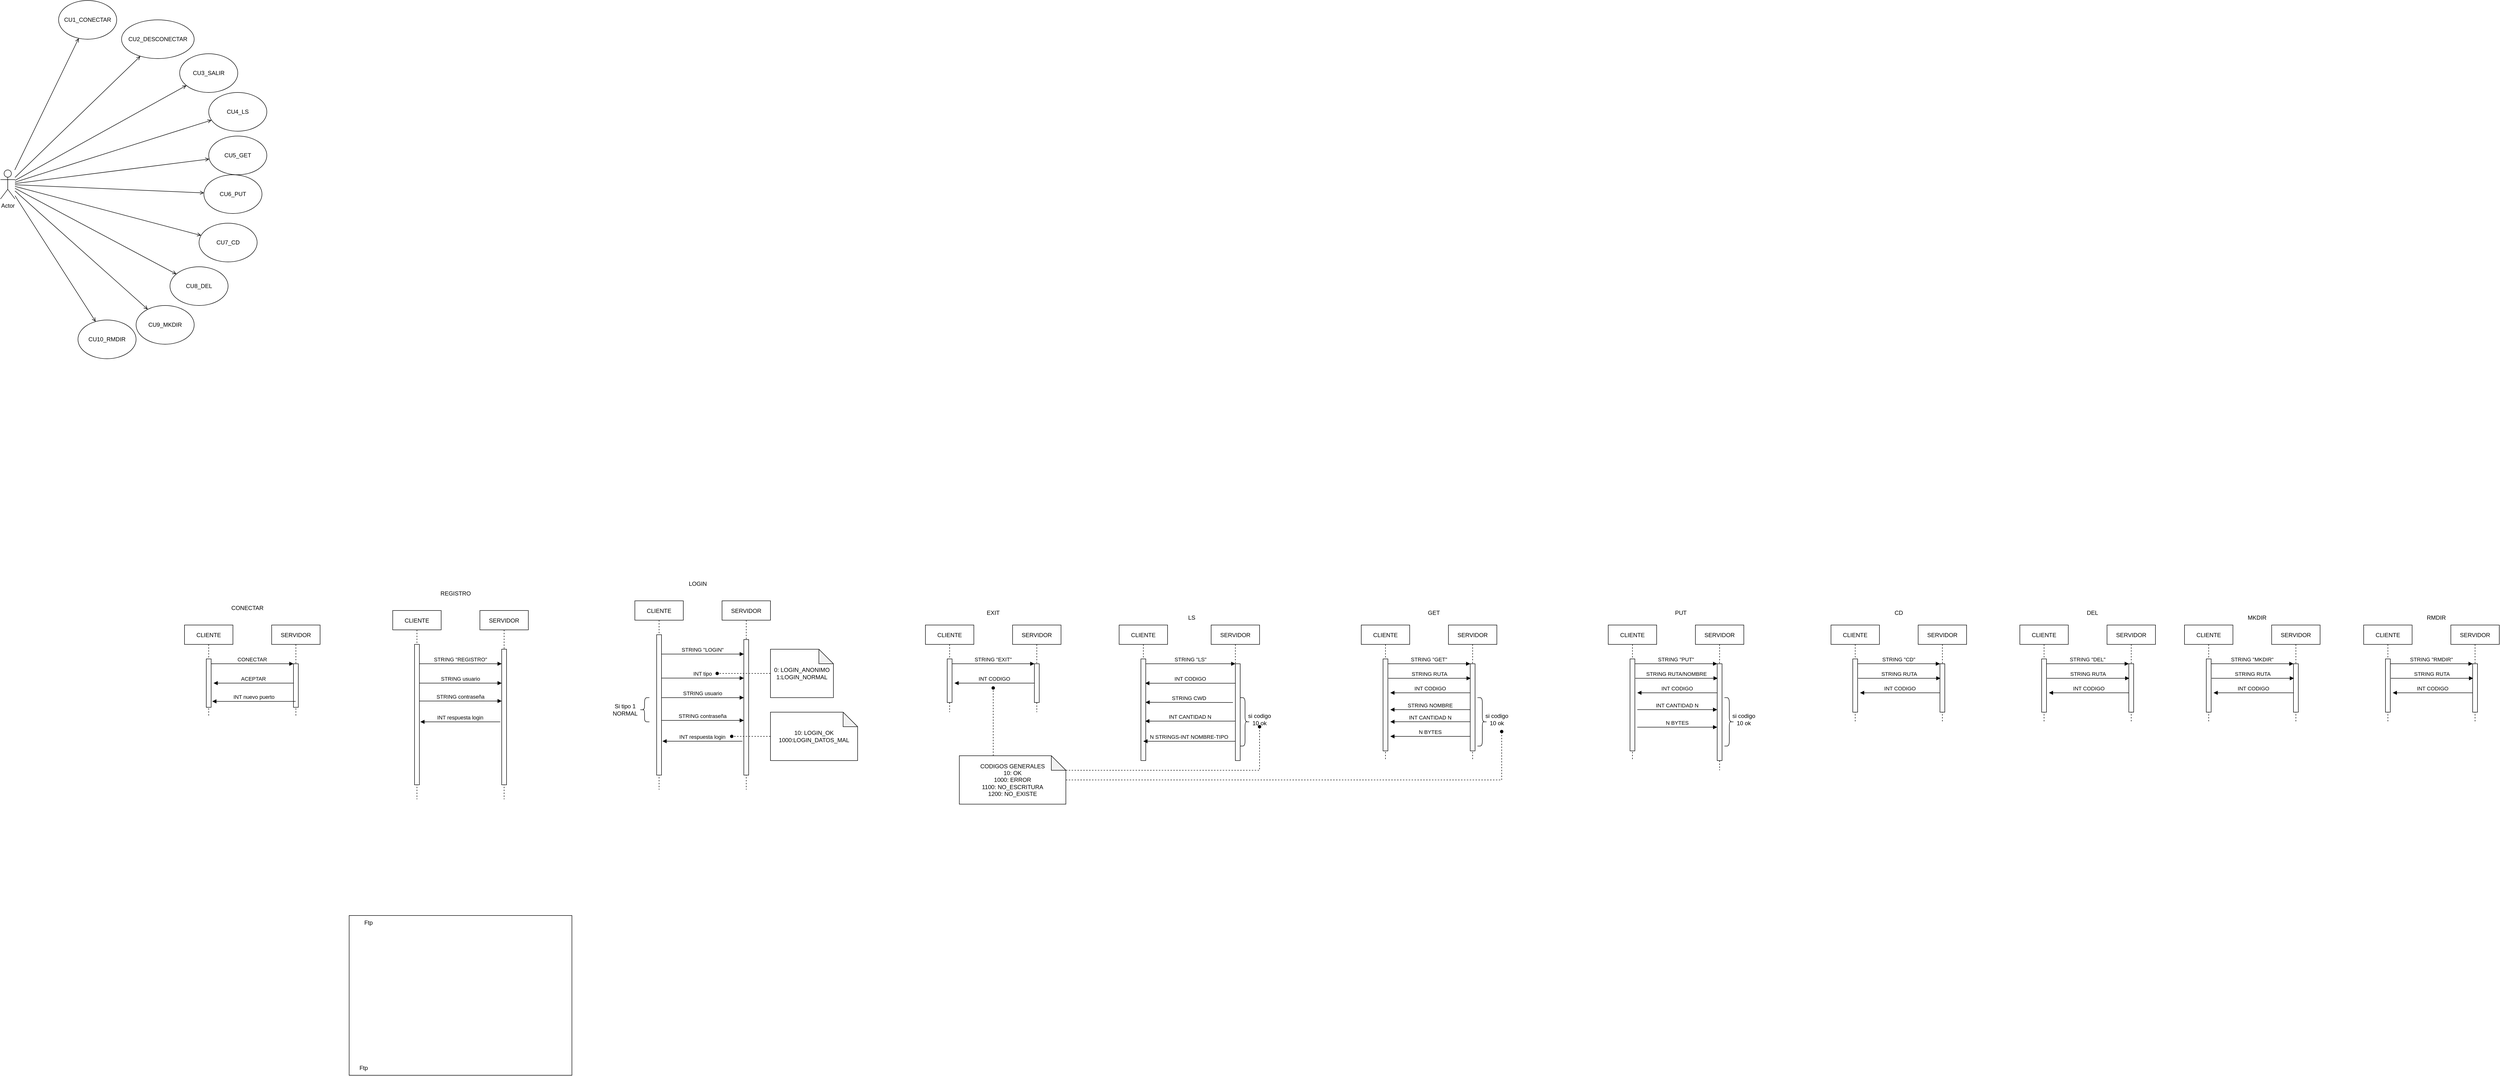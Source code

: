 <mxfile version="20.6.2" type="device"><diagram id="siGR09fUICwrw4aRAdyt" name="Página-1"><mxGraphModel dx="1141" dy="677" grid="1" gridSize="10" guides="1" tooltips="1" connect="1" arrows="1" fold="1" page="1" pageScale="1" pageWidth="10000" pageHeight="10000" math="0" shadow="0"><root><mxCell id="0"/><mxCell id="1" parent="0"/><mxCell id="G65K9xq3bO0bzET8S1sZ-1" value="LS" style="text;html=1;strokeColor=none;fillColor=none;align=center;verticalAlign=middle;whiteSpace=wrap;rounded=0;" parent="1" vertex="1"><mxGeometry x="2720" y="1930" width="60" height="30" as="geometry"/></mxCell><mxCell id="G65K9xq3bO0bzET8S1sZ-2" value="GET" style="text;html=1;strokeColor=none;fillColor=none;align=center;verticalAlign=middle;whiteSpace=wrap;rounded=0;" parent="1" vertex="1"><mxGeometry x="3220" y="1920" width="60" height="30" as="geometry"/></mxCell><mxCell id="G65K9xq3bO0bzET8S1sZ-3" value="PUT" style="text;html=1;strokeColor=none;fillColor=none;align=center;verticalAlign=middle;whiteSpace=wrap;rounded=0;" parent="1" vertex="1"><mxGeometry x="3730" y="1920" width="60" height="30" as="geometry"/></mxCell><mxCell id="G65K9xq3bO0bzET8S1sZ-4" value="CD" style="text;html=1;strokeColor=none;fillColor=none;align=center;verticalAlign=middle;whiteSpace=wrap;rounded=0;" parent="1" vertex="1"><mxGeometry x="4180" y="1920" width="60" height="30" as="geometry"/></mxCell><mxCell id="G65K9xq3bO0bzET8S1sZ-5" value="DEL" style="text;html=1;strokeColor=none;fillColor=none;align=center;verticalAlign=middle;whiteSpace=wrap;rounded=0;" parent="1" vertex="1"><mxGeometry x="4580" y="1920" width="60" height="30" as="geometry"/></mxCell><mxCell id="G65K9xq3bO0bzET8S1sZ-6" value="RMDIR" style="text;html=1;strokeColor=none;fillColor=none;align=center;verticalAlign=middle;whiteSpace=wrap;rounded=0;" parent="1" vertex="1"><mxGeometry x="5290" y="1930" width="60" height="30" as="geometry"/></mxCell><mxCell id="G65K9xq3bO0bzET8S1sZ-8" value="LOGIN" style="text;html=1;strokeColor=none;fillColor=none;align=center;verticalAlign=middle;whiteSpace=wrap;rounded=0;" parent="1" vertex="1"><mxGeometry x="1700" y="1860" width="60" height="30" as="geometry"/></mxCell><mxCell id="G65K9xq3bO0bzET8S1sZ-9" value="CLIENTE" style="shape=umlLifeline;perimeter=lifelinePerimeter;container=1;collapsible=0;recursiveResize=0;rounded=0;shadow=0;strokeWidth=1;" parent="1" vertex="1"><mxGeometry x="1600" y="1910" width="100" height="390" as="geometry"/></mxCell><mxCell id="G65K9xq3bO0bzET8S1sZ-10" value="" style="points=[];perimeter=orthogonalPerimeter;rounded=0;shadow=0;strokeWidth=1;" parent="G65K9xq3bO0bzET8S1sZ-9" vertex="1"><mxGeometry x="45" y="70" width="10" height="290" as="geometry"/></mxCell><mxCell id="G65K9xq3bO0bzET8S1sZ-22" value="" style="shape=curlyBracket;whiteSpace=wrap;html=1;rounded=1;labelPosition=left;verticalLabelPosition=middle;align=right;verticalAlign=middle;size=0.5;" parent="G65K9xq3bO0bzET8S1sZ-9" vertex="1"><mxGeometry x="10" y="200" width="20" height="50" as="geometry"/></mxCell><mxCell id="G65K9xq3bO0bzET8S1sZ-13" value="SERVIDOR" style="shape=umlLifeline;perimeter=lifelinePerimeter;container=1;collapsible=0;recursiveResize=0;rounded=0;shadow=0;strokeWidth=1;" parent="1" vertex="1"><mxGeometry x="1780" y="1910" width="100" height="390" as="geometry"/></mxCell><mxCell id="G65K9xq3bO0bzET8S1sZ-14" value="" style="points=[];perimeter=orthogonalPerimeter;rounded=0;shadow=0;strokeWidth=1;" parent="G65K9xq3bO0bzET8S1sZ-13" vertex="1"><mxGeometry x="45" y="80" width="10" height="280" as="geometry"/></mxCell><mxCell id="G65K9xq3bO0bzET8S1sZ-19" value="INT tipo" style="verticalAlign=bottom;endArrow=block;entryX=0;entryY=0;shadow=0;strokeWidth=1;" parent="G65K9xq3bO0bzET8S1sZ-13" edge="1"><mxGeometry relative="1" as="geometry"><mxPoint x="-125" y="159.68" as="sourcePoint"/><mxPoint x="45" y="159.68" as="targetPoint"/></mxGeometry></mxCell><mxCell id="G65K9xq3bO0bzET8S1sZ-20" value="STRING usuario" style="verticalAlign=bottom;endArrow=block;entryX=0;entryY=0;shadow=0;strokeWidth=1;" parent="1" edge="1"><mxGeometry relative="1" as="geometry"><mxPoint x="1655" y="2110" as="sourcePoint"/><mxPoint x="1825" y="2110" as="targetPoint"/></mxGeometry></mxCell><mxCell id="G65K9xq3bO0bzET8S1sZ-21" value="STRING contraseña" style="verticalAlign=bottom;endArrow=block;entryX=0;entryY=0;shadow=0;strokeWidth=1;" parent="1" edge="1"><mxGeometry relative="1" as="geometry"><mxPoint x="1655" y="2157" as="sourcePoint"/><mxPoint x="1825" y="2157" as="targetPoint"/></mxGeometry></mxCell><mxCell id="G65K9xq3bO0bzET8S1sZ-23" value="Si tipo 1 NORMAL" style="text;html=1;strokeColor=none;fillColor=none;align=center;verticalAlign=middle;whiteSpace=wrap;rounded=0;" parent="1" vertex="1"><mxGeometry x="1550" y="2120" width="60" height="30" as="geometry"/></mxCell><mxCell id="G65K9xq3bO0bzET8S1sZ-25" style="edgeStyle=orthogonalEdgeStyle;rounded=0;orthogonalLoop=1;jettySize=auto;html=1;dashed=1;endArrow=oval;endFill=1;" parent="1" source="G65K9xq3bO0bzET8S1sZ-24" edge="1"><mxGeometry relative="1" as="geometry"><mxPoint x="1770" y="2060" as="targetPoint"/></mxGeometry></mxCell><mxCell id="G65K9xq3bO0bzET8S1sZ-24" value="0: LOGIN_ANONIMO&lt;br&gt;1:LOGIN_NORMAL" style="shape=note;whiteSpace=wrap;html=1;backgroundOutline=1;darkOpacity=0.05;" parent="1" vertex="1"><mxGeometry x="1880" y="2010" width="130" height="100" as="geometry"/></mxCell><mxCell id="G65K9xq3bO0bzET8S1sZ-26" value="INT respuesta login" style="verticalAlign=bottom;endArrow=block;entryX=1;entryY=0;shadow=0;strokeWidth=1;" parent="1" edge="1"><mxGeometry relative="1" as="geometry"><mxPoint x="1822" y="2200" as="sourcePoint"/><mxPoint x="1657" y="2200" as="targetPoint"/></mxGeometry></mxCell><mxCell id="G65K9xq3bO0bzET8S1sZ-27" style="edgeStyle=orthogonalEdgeStyle;rounded=0;orthogonalLoop=1;jettySize=auto;html=1;dashed=1;endArrow=oval;endFill=1;" parent="1" source="G65K9xq3bO0bzET8S1sZ-28" edge="1"><mxGeometry relative="1" as="geometry"><mxPoint x="1800" y="2190" as="targetPoint"/><Array as="points"><mxPoint x="1800" y="2190"/><mxPoint x="1800" y="2190"/></Array></mxGeometry></mxCell><mxCell id="G65K9xq3bO0bzET8S1sZ-28" value="10: LOGIN_OK&lt;br&gt;1000:LOGIN_DATOS_MAL&lt;br&gt;" style="shape=note;whiteSpace=wrap;html=1;backgroundOutline=1;darkOpacity=0.05;" parent="1" vertex="1"><mxGeometry x="1880" y="2140" width="180" height="100" as="geometry"/></mxCell><mxCell id="G65K9xq3bO0bzET8S1sZ-29" value="EXIT" style="text;html=1;strokeColor=none;fillColor=none;align=center;verticalAlign=middle;whiteSpace=wrap;rounded=0;" parent="1" vertex="1"><mxGeometry x="2310" y="1920" width="60" height="30" as="geometry"/></mxCell><mxCell id="G65K9xq3bO0bzET8S1sZ-30" value="CLIENTE" style="shape=umlLifeline;perimeter=lifelinePerimeter;container=1;collapsible=0;recursiveResize=0;rounded=0;shadow=0;strokeWidth=1;" parent="1" vertex="1"><mxGeometry x="2200" y="1960" width="100" height="180" as="geometry"/></mxCell><mxCell id="G65K9xq3bO0bzET8S1sZ-31" value="" style="points=[];perimeter=orthogonalPerimeter;rounded=0;shadow=0;strokeWidth=1;" parent="G65K9xq3bO0bzET8S1sZ-30" vertex="1"><mxGeometry x="45" y="70" width="10" height="90" as="geometry"/></mxCell><mxCell id="G65K9xq3bO0bzET8S1sZ-33" value="SERVIDOR" style="shape=umlLifeline;perimeter=lifelinePerimeter;container=1;collapsible=0;recursiveResize=0;rounded=0;shadow=0;strokeWidth=1;" parent="1" vertex="1"><mxGeometry x="2380" y="1960" width="100" height="180" as="geometry"/></mxCell><mxCell id="G65K9xq3bO0bzET8S1sZ-34" value="" style="points=[];perimeter=orthogonalPerimeter;rounded=0;shadow=0;strokeWidth=1;" parent="G65K9xq3bO0bzET8S1sZ-33" vertex="1"><mxGeometry x="45" y="80" width="10" height="80" as="geometry"/></mxCell><mxCell id="G65K9xq3bO0bzET8S1sZ-36" value="STRING &quot;EXIT&quot;" style="verticalAlign=bottom;endArrow=block;entryX=0;entryY=0;shadow=0;strokeWidth=1;" parent="1" source="G65K9xq3bO0bzET8S1sZ-31" target="G65K9xq3bO0bzET8S1sZ-34" edge="1"><mxGeometry relative="1" as="geometry"><mxPoint x="2355" y="2040" as="sourcePoint"/></mxGeometry></mxCell><mxCell id="G65K9xq3bO0bzET8S1sZ-37" value="INT CODIGO" style="verticalAlign=bottom;endArrow=block;entryX=1;entryY=0;shadow=0;strokeWidth=1;" parent="1" source="G65K9xq3bO0bzET8S1sZ-34" edge="1"><mxGeometry relative="1" as="geometry"><mxPoint x="2320" y="2080" as="sourcePoint"/><mxPoint x="2260" y="2080" as="targetPoint"/></mxGeometry></mxCell><mxCell id="G65K9xq3bO0bzET8S1sZ-46" value="CLIENTE" style="shape=umlLifeline;perimeter=lifelinePerimeter;container=1;collapsible=0;recursiveResize=0;rounded=0;shadow=0;strokeWidth=1;" parent="1" vertex="1"><mxGeometry x="2600" y="1960" width="100" height="280" as="geometry"/></mxCell><mxCell id="G65K9xq3bO0bzET8S1sZ-47" value="" style="points=[];perimeter=orthogonalPerimeter;rounded=0;shadow=0;strokeWidth=1;" parent="G65K9xq3bO0bzET8S1sZ-46" vertex="1"><mxGeometry x="45" y="70" width="10" height="210" as="geometry"/></mxCell><mxCell id="G65K9xq3bO0bzET8S1sZ-48" value="SERVIDOR" style="shape=umlLifeline;perimeter=lifelinePerimeter;container=1;collapsible=0;recursiveResize=0;rounded=0;shadow=0;strokeWidth=1;" parent="1" vertex="1"><mxGeometry x="2790" y="1960" width="100" height="280" as="geometry"/></mxCell><mxCell id="G65K9xq3bO0bzET8S1sZ-49" value="" style="points=[];perimeter=orthogonalPerimeter;rounded=0;shadow=0;strokeWidth=1;" parent="G65K9xq3bO0bzET8S1sZ-48" vertex="1"><mxGeometry x="50" y="80" width="10" height="200" as="geometry"/></mxCell><mxCell id="G65K9xq3bO0bzET8S1sZ-57" value="" style="shape=curlyBracket;whiteSpace=wrap;html=1;rounded=1;flipH=1;labelPosition=right;verticalLabelPosition=middle;align=left;verticalAlign=middle;" parent="G65K9xq3bO0bzET8S1sZ-48" vertex="1"><mxGeometry x="60" y="150" width="20" height="100" as="geometry"/></mxCell><mxCell id="G65K9xq3bO0bzET8S1sZ-59" value="STRING CWD" style="verticalAlign=bottom;endArrow=block;entryX=0.943;entryY=0.427;shadow=0;strokeWidth=1;entryDx=0;entryDy=0;entryPerimeter=0;" parent="G65K9xq3bO0bzET8S1sZ-48" target="G65K9xq3bO0bzET8S1sZ-47" edge="1"><mxGeometry relative="1" as="geometry"><mxPoint x="45" y="160" as="sourcePoint"/><mxPoint x="-120" y="160" as="targetPoint"/></mxGeometry></mxCell><mxCell id="G65K9xq3bO0bzET8S1sZ-50" value="STRING &quot;LS&quot;" style="verticalAlign=bottom;endArrow=block;entryX=0;entryY=0;shadow=0;strokeWidth=1;" parent="1" source="G65K9xq3bO0bzET8S1sZ-47" target="G65K9xq3bO0bzET8S1sZ-49" edge="1"><mxGeometry relative="1" as="geometry"><mxPoint x="2755" y="2040" as="sourcePoint"/></mxGeometry></mxCell><mxCell id="G65K9xq3bO0bzET8S1sZ-51" value="INT CODIGO" style="verticalAlign=bottom;endArrow=block;entryX=0.886;entryY=0.239;shadow=0;strokeWidth=1;entryDx=0;entryDy=0;entryPerimeter=0;" parent="1" source="G65K9xq3bO0bzET8S1sZ-49" target="G65K9xq3bO0bzET8S1sZ-47" edge="1"><mxGeometry relative="1" as="geometry"><mxPoint x="2720" y="2080" as="sourcePoint"/><mxPoint x="2660" y="2080" as="targetPoint"/></mxGeometry></mxCell><mxCell id="G65K9xq3bO0bzET8S1sZ-53" value="CODIGOS GENERALES&lt;br&gt;10: OK&lt;br&gt;1000: ERROR&lt;br&gt;1100: NO_ESCRITURA&lt;br&gt;1200: NO_EXISTE" style="shape=note;whiteSpace=wrap;html=1;backgroundOutline=1;darkOpacity=0.05;" parent="1" vertex="1"><mxGeometry x="2270" y="2230" width="220" height="100" as="geometry"/></mxCell><mxCell id="G65K9xq3bO0bzET8S1sZ-54" style="edgeStyle=orthogonalEdgeStyle;rounded=0;orthogonalLoop=1;jettySize=auto;html=1;dashed=1;endArrow=oval;endFill=1;" parent="1" source="G65K9xq3bO0bzET8S1sZ-53" edge="1"><mxGeometry relative="1" as="geometry"><mxPoint x="2340" y="2090" as="targetPoint"/><mxPoint x="1930.0" y="2250.043" as="sourcePoint"/><Array as="points"><mxPoint x="2340" y="2210"/><mxPoint x="2340" y="2210"/></Array></mxGeometry></mxCell><mxCell id="G65K9xq3bO0bzET8S1sZ-55" value="INT CANTIDAD N" style="verticalAlign=bottom;endArrow=block;entryX=0.886;entryY=0.612;shadow=0;strokeWidth=1;entryDx=0;entryDy=0;entryPerimeter=0;" parent="1" source="G65K9xq3bO0bzET8S1sZ-48" target="G65K9xq3bO0bzET8S1sZ-47" edge="1"><mxGeometry relative="1" as="geometry"><mxPoint x="2825" y="2160" as="sourcePoint"/><mxPoint x="2660" y="2160" as="targetPoint"/></mxGeometry></mxCell><mxCell id="G65K9xq3bO0bzET8S1sZ-58" value="si codigo 10 ok" style="text;html=1;strokeColor=none;fillColor=none;align=center;verticalAlign=middle;whiteSpace=wrap;rounded=0;" parent="1" vertex="1"><mxGeometry x="2860" y="2140" width="60" height="30" as="geometry"/></mxCell><mxCell id="G65K9xq3bO0bzET8S1sZ-56" value="N STRINGS-INT NOMBRE-TIPO" style="verticalAlign=bottom;endArrow=block;entryX=0.5;entryY=0.81;shadow=0;strokeWidth=1;entryDx=0;entryDy=0;entryPerimeter=0;" parent="1" source="G65K9xq3bO0bzET8S1sZ-48" target="G65K9xq3bO0bzET8S1sZ-47" edge="1"><mxGeometry relative="1" as="geometry"><mxPoint x="2825" y="2200" as="sourcePoint"/><mxPoint x="2660" y="2200" as="targetPoint"/></mxGeometry></mxCell><mxCell id="G65K9xq3bO0bzET8S1sZ-61" value="CLIENTE" style="shape=umlLifeline;perimeter=lifelinePerimeter;container=1;collapsible=0;recursiveResize=0;rounded=0;shadow=0;strokeWidth=1;" parent="1" vertex="1"><mxGeometry x="3100" y="1960" width="100" height="280" as="geometry"/></mxCell><mxCell id="G65K9xq3bO0bzET8S1sZ-62" value="" style="points=[];perimeter=orthogonalPerimeter;rounded=0;shadow=0;strokeWidth=1;" parent="G65K9xq3bO0bzET8S1sZ-61" vertex="1"><mxGeometry x="45" y="70" width="10" height="190" as="geometry"/></mxCell><mxCell id="G65K9xq3bO0bzET8S1sZ-63" value="SERVIDOR" style="shape=umlLifeline;perimeter=lifelinePerimeter;container=1;collapsible=0;recursiveResize=0;rounded=0;shadow=0;strokeWidth=1;" parent="1" vertex="1"><mxGeometry x="3280" y="1960" width="100" height="280" as="geometry"/></mxCell><mxCell id="G65K9xq3bO0bzET8S1sZ-64" value="" style="points=[];perimeter=orthogonalPerimeter;rounded=0;shadow=0;strokeWidth=1;" parent="G65K9xq3bO0bzET8S1sZ-63" vertex="1"><mxGeometry x="45" y="80" width="10" height="180" as="geometry"/></mxCell><mxCell id="G65K9xq3bO0bzET8S1sZ-65" value="" style="shape=curlyBracket;whiteSpace=wrap;html=1;rounded=1;flipH=1;labelPosition=right;verticalLabelPosition=middle;align=left;verticalAlign=middle;" parent="G65K9xq3bO0bzET8S1sZ-63" vertex="1"><mxGeometry x="60" y="150" width="20" height="100" as="geometry"/></mxCell><mxCell id="G65K9xq3bO0bzET8S1sZ-68" value="INT CODIGO" style="verticalAlign=bottom;endArrow=block;entryX=1;entryY=0;shadow=0;strokeWidth=1;" parent="G65K9xq3bO0bzET8S1sZ-63" edge="1"><mxGeometry relative="1" as="geometry"><mxPoint x="45" y="140" as="sourcePoint"/><mxPoint x="-120" y="140" as="targetPoint"/></mxGeometry></mxCell><mxCell id="G65K9xq3bO0bzET8S1sZ-67" value="STRING &quot;GET&quot;" style="verticalAlign=bottom;endArrow=block;entryX=0;entryY=0;shadow=0;strokeWidth=1;" parent="1" source="G65K9xq3bO0bzET8S1sZ-62" target="G65K9xq3bO0bzET8S1sZ-64" edge="1"><mxGeometry relative="1" as="geometry"><mxPoint x="3255" y="2040" as="sourcePoint"/></mxGeometry></mxCell><mxCell id="G65K9xq3bO0bzET8S1sZ-70" value="N BYTES" style="verticalAlign=bottom;endArrow=block;entryX=1;entryY=0;shadow=0;strokeWidth=1;" parent="1" edge="1"><mxGeometry relative="1" as="geometry"><mxPoint x="3325" y="2190" as="sourcePoint"/><mxPoint x="3160" y="2190" as="targetPoint"/></mxGeometry></mxCell><mxCell id="G65K9xq3bO0bzET8S1sZ-71" value="STRING RUTA" style="verticalAlign=bottom;endArrow=block;entryX=0;entryY=0;shadow=0;strokeWidth=1;" parent="1" edge="1"><mxGeometry relative="1" as="geometry"><mxPoint x="3156" y="2070" as="sourcePoint"/><mxPoint x="3326" y="2070" as="targetPoint"/></mxGeometry></mxCell><mxCell id="G65K9xq3bO0bzET8S1sZ-69" value="INT CANTIDAD N" style="verticalAlign=bottom;endArrow=block;entryX=1;entryY=0;shadow=0;strokeWidth=1;" parent="1" edge="1"><mxGeometry relative="1" as="geometry"><mxPoint x="3325" y="2159.76" as="sourcePoint"/><mxPoint x="3160" y="2159.76" as="targetPoint"/></mxGeometry></mxCell><mxCell id="G65K9xq3bO0bzET8S1sZ-72" value="STRING NOMBRE" style="verticalAlign=bottom;endArrow=block;entryX=1;entryY=0;shadow=0;strokeWidth=1;" parent="1" edge="1"><mxGeometry relative="1" as="geometry"><mxPoint x="3325" y="2134.76" as="sourcePoint"/><mxPoint x="3160" y="2134.76" as="targetPoint"/></mxGeometry></mxCell><mxCell id="G65K9xq3bO0bzET8S1sZ-73" value="si codigo 10 ok" style="text;html=1;strokeColor=none;fillColor=none;align=center;verticalAlign=middle;whiteSpace=wrap;rounded=0;" parent="1" vertex="1"><mxGeometry x="3350" y="2140" width="60" height="30" as="geometry"/></mxCell><mxCell id="G65K9xq3bO0bzET8S1sZ-74" value="CLIENTE" style="shape=umlLifeline;perimeter=lifelinePerimeter;container=1;collapsible=0;recursiveResize=0;rounded=0;shadow=0;strokeWidth=1;" parent="1" vertex="1"><mxGeometry x="3610" y="1960" width="100" height="280" as="geometry"/></mxCell><mxCell id="G65K9xq3bO0bzET8S1sZ-75" value="" style="points=[];perimeter=orthogonalPerimeter;rounded=0;shadow=0;strokeWidth=1;" parent="G65K9xq3bO0bzET8S1sZ-74" vertex="1"><mxGeometry x="45" y="70" width="10" height="190" as="geometry"/></mxCell><mxCell id="G65K9xq3bO0bzET8S1sZ-76" value="SERVIDOR" style="shape=umlLifeline;perimeter=lifelinePerimeter;container=1;collapsible=0;recursiveResize=0;rounded=0;shadow=0;strokeWidth=1;" parent="1" vertex="1"><mxGeometry x="3790" y="1960" width="100" height="300" as="geometry"/></mxCell><mxCell id="G65K9xq3bO0bzET8S1sZ-77" value="" style="points=[];perimeter=orthogonalPerimeter;rounded=0;shadow=0;strokeWidth=1;" parent="G65K9xq3bO0bzET8S1sZ-76" vertex="1"><mxGeometry x="45" y="80" width="10" height="200" as="geometry"/></mxCell><mxCell id="G65K9xq3bO0bzET8S1sZ-78" value="" style="shape=curlyBracket;whiteSpace=wrap;html=1;rounded=1;flipH=1;labelPosition=right;verticalLabelPosition=middle;align=left;verticalAlign=middle;" parent="G65K9xq3bO0bzET8S1sZ-76" vertex="1"><mxGeometry x="60" y="150" width="20" height="100" as="geometry"/></mxCell><mxCell id="G65K9xq3bO0bzET8S1sZ-79" value="INT CODIGO" style="verticalAlign=bottom;endArrow=block;entryX=1;entryY=0;shadow=0;strokeWidth=1;" parent="G65K9xq3bO0bzET8S1sZ-76" edge="1"><mxGeometry relative="1" as="geometry"><mxPoint x="45" y="140" as="sourcePoint"/><mxPoint x="-120" y="140" as="targetPoint"/></mxGeometry></mxCell><mxCell id="G65K9xq3bO0bzET8S1sZ-80" value="STRING &quot;PUT&quot;" style="verticalAlign=bottom;endArrow=block;entryX=0;entryY=0;shadow=0;strokeWidth=1;" parent="1" source="G65K9xq3bO0bzET8S1sZ-75" target="G65K9xq3bO0bzET8S1sZ-77" edge="1"><mxGeometry relative="1" as="geometry"><mxPoint x="3765" y="2040" as="sourcePoint"/></mxGeometry></mxCell><mxCell id="G65K9xq3bO0bzET8S1sZ-81" value="N BYTES" style="verticalAlign=bottom;endArrow=none;entryX=1;entryY=0;shadow=0;strokeWidth=1;endFill=0;startArrow=block;startFill=1;" parent="1" edge="1"><mxGeometry relative="1" as="geometry"><mxPoint x="3835" y="2171" as="sourcePoint"/><mxPoint x="3670" y="2171" as="targetPoint"/></mxGeometry></mxCell><mxCell id="G65K9xq3bO0bzET8S1sZ-82" value="STRING RUTA/NOMBRE" style="verticalAlign=bottom;endArrow=block;entryX=0;entryY=0;shadow=0;strokeWidth=1;" parent="1" edge="1"><mxGeometry relative="1" as="geometry"><mxPoint x="3666" y="2070" as="sourcePoint"/><mxPoint x="3836" y="2070" as="targetPoint"/></mxGeometry></mxCell><mxCell id="G65K9xq3bO0bzET8S1sZ-83" value="INT CANTIDAD N" style="verticalAlign=bottom;endArrow=none;entryX=1;entryY=0;shadow=0;strokeWidth=1;startArrow=block;startFill=1;endFill=0;" parent="1" edge="1"><mxGeometry relative="1" as="geometry"><mxPoint x="3835" y="2134.76" as="sourcePoint"/><mxPoint x="3670" y="2134.76" as="targetPoint"/></mxGeometry></mxCell><mxCell id="G65K9xq3bO0bzET8S1sZ-85" value="si codigo 10 ok" style="text;html=1;strokeColor=none;fillColor=none;align=center;verticalAlign=middle;whiteSpace=wrap;rounded=0;" parent="1" vertex="1"><mxGeometry x="3860" y="2140" width="60" height="30" as="geometry"/></mxCell><mxCell id="G65K9xq3bO0bzET8S1sZ-86" value="CLIENTE" style="shape=umlLifeline;perimeter=lifelinePerimeter;container=1;collapsible=0;recursiveResize=0;rounded=0;shadow=0;strokeWidth=1;" parent="1" vertex="1"><mxGeometry x="4070" y="1960" width="100" height="200" as="geometry"/></mxCell><mxCell id="G65K9xq3bO0bzET8S1sZ-87" value="" style="points=[];perimeter=orthogonalPerimeter;rounded=0;shadow=0;strokeWidth=1;" parent="G65K9xq3bO0bzET8S1sZ-86" vertex="1"><mxGeometry x="45" y="70" width="10" height="110" as="geometry"/></mxCell><mxCell id="G65K9xq3bO0bzET8S1sZ-88" value="SERVIDOR" style="shape=umlLifeline;perimeter=lifelinePerimeter;container=1;collapsible=0;recursiveResize=0;rounded=0;shadow=0;strokeWidth=1;" parent="1" vertex="1"><mxGeometry x="4250" y="1960" width="100" height="200" as="geometry"/></mxCell><mxCell id="G65K9xq3bO0bzET8S1sZ-89" value="" style="points=[];perimeter=orthogonalPerimeter;rounded=0;shadow=0;strokeWidth=1;" parent="G65K9xq3bO0bzET8S1sZ-88" vertex="1"><mxGeometry x="45" y="80" width="10" height="100" as="geometry"/></mxCell><mxCell id="G65K9xq3bO0bzET8S1sZ-91" value="INT CODIGO" style="verticalAlign=bottom;endArrow=block;entryX=1;entryY=0;shadow=0;strokeWidth=1;" parent="G65K9xq3bO0bzET8S1sZ-88" edge="1"><mxGeometry relative="1" as="geometry"><mxPoint x="45" y="140" as="sourcePoint"/><mxPoint x="-120" y="140" as="targetPoint"/></mxGeometry></mxCell><mxCell id="G65K9xq3bO0bzET8S1sZ-92" value="STRING &quot;CD&quot;" style="verticalAlign=bottom;endArrow=block;entryX=0;entryY=0;shadow=0;strokeWidth=1;" parent="1" source="G65K9xq3bO0bzET8S1sZ-87" target="G65K9xq3bO0bzET8S1sZ-89" edge="1"><mxGeometry relative="1" as="geometry"><mxPoint x="4225" y="2040" as="sourcePoint"/></mxGeometry></mxCell><mxCell id="G65K9xq3bO0bzET8S1sZ-94" value="STRING RUTA" style="verticalAlign=bottom;endArrow=block;entryX=0;entryY=0;shadow=0;strokeWidth=1;" parent="1" edge="1"><mxGeometry relative="1" as="geometry"><mxPoint x="4126" y="2070" as="sourcePoint"/><mxPoint x="4296" y="2070" as="targetPoint"/></mxGeometry></mxCell><mxCell id="G65K9xq3bO0bzET8S1sZ-96" value="CLIENTE" style="shape=umlLifeline;perimeter=lifelinePerimeter;container=1;collapsible=0;recursiveResize=0;rounded=0;shadow=0;strokeWidth=1;" parent="1" vertex="1"><mxGeometry x="4460" y="1960" width="100" height="200" as="geometry"/></mxCell><mxCell id="G65K9xq3bO0bzET8S1sZ-97" value="" style="points=[];perimeter=orthogonalPerimeter;rounded=0;shadow=0;strokeWidth=1;" parent="G65K9xq3bO0bzET8S1sZ-96" vertex="1"><mxGeometry x="45" y="70" width="10" height="110" as="geometry"/></mxCell><mxCell id="G65K9xq3bO0bzET8S1sZ-98" value="SERVIDOR" style="shape=umlLifeline;perimeter=lifelinePerimeter;container=1;collapsible=0;recursiveResize=0;rounded=0;shadow=0;strokeWidth=1;" parent="1" vertex="1"><mxGeometry x="4640" y="1960" width="100" height="200" as="geometry"/></mxCell><mxCell id="G65K9xq3bO0bzET8S1sZ-99" value="" style="points=[];perimeter=orthogonalPerimeter;rounded=0;shadow=0;strokeWidth=1;" parent="G65K9xq3bO0bzET8S1sZ-98" vertex="1"><mxGeometry x="45" y="80" width="10" height="100" as="geometry"/></mxCell><mxCell id="G65K9xq3bO0bzET8S1sZ-100" value="INT CODIGO" style="verticalAlign=bottom;endArrow=block;entryX=1;entryY=0;shadow=0;strokeWidth=1;" parent="G65K9xq3bO0bzET8S1sZ-98" edge="1"><mxGeometry relative="1" as="geometry"><mxPoint x="45" y="140" as="sourcePoint"/><mxPoint x="-120" y="140" as="targetPoint"/></mxGeometry></mxCell><mxCell id="G65K9xq3bO0bzET8S1sZ-101" value="STRING &quot;DEL&quot;" style="verticalAlign=bottom;endArrow=block;entryX=0;entryY=0;shadow=0;strokeWidth=1;" parent="1" source="G65K9xq3bO0bzET8S1sZ-97" target="G65K9xq3bO0bzET8S1sZ-99" edge="1"><mxGeometry relative="1" as="geometry"><mxPoint x="4615" y="2040" as="sourcePoint"/></mxGeometry></mxCell><mxCell id="G65K9xq3bO0bzET8S1sZ-102" value="STRING RUTA" style="verticalAlign=bottom;endArrow=block;entryX=0;entryY=0;shadow=0;strokeWidth=1;" parent="1" edge="1"><mxGeometry relative="1" as="geometry"><mxPoint x="4516" y="2070" as="sourcePoint"/><mxPoint x="4686" y="2070" as="targetPoint"/></mxGeometry></mxCell><mxCell id="G65K9xq3bO0bzET8S1sZ-103" value="CLIENTE" style="shape=umlLifeline;perimeter=lifelinePerimeter;container=1;collapsible=0;recursiveResize=0;rounded=0;shadow=0;strokeWidth=1;" parent="1" vertex="1"><mxGeometry x="5170" y="1960" width="100" height="200" as="geometry"/></mxCell><mxCell id="G65K9xq3bO0bzET8S1sZ-104" value="" style="points=[];perimeter=orthogonalPerimeter;rounded=0;shadow=0;strokeWidth=1;" parent="G65K9xq3bO0bzET8S1sZ-103" vertex="1"><mxGeometry x="45" y="70" width="10" height="110" as="geometry"/></mxCell><mxCell id="G65K9xq3bO0bzET8S1sZ-105" value="SERVIDOR" style="shape=umlLifeline;perimeter=lifelinePerimeter;container=1;collapsible=0;recursiveResize=0;rounded=0;shadow=0;strokeWidth=1;" parent="1" vertex="1"><mxGeometry x="5350" y="1960" width="100" height="200" as="geometry"/></mxCell><mxCell id="G65K9xq3bO0bzET8S1sZ-106" value="" style="points=[];perimeter=orthogonalPerimeter;rounded=0;shadow=0;strokeWidth=1;" parent="G65K9xq3bO0bzET8S1sZ-105" vertex="1"><mxGeometry x="45" y="80" width="10" height="100" as="geometry"/></mxCell><mxCell id="G65K9xq3bO0bzET8S1sZ-107" value="INT CODIGO" style="verticalAlign=bottom;endArrow=block;entryX=1;entryY=0;shadow=0;strokeWidth=1;" parent="G65K9xq3bO0bzET8S1sZ-105" edge="1"><mxGeometry relative="1" as="geometry"><mxPoint x="45" y="140" as="sourcePoint"/><mxPoint x="-120" y="140" as="targetPoint"/></mxGeometry></mxCell><mxCell id="G65K9xq3bO0bzET8S1sZ-108" value="STRING &quot;RMDIR&quot;" style="verticalAlign=bottom;endArrow=block;entryX=0;entryY=0;shadow=0;strokeWidth=1;" parent="1" source="G65K9xq3bO0bzET8S1sZ-104" target="G65K9xq3bO0bzET8S1sZ-106" edge="1"><mxGeometry relative="1" as="geometry"><mxPoint x="5325" y="2040" as="sourcePoint"/></mxGeometry></mxCell><mxCell id="G65K9xq3bO0bzET8S1sZ-109" value="STRING RUTA" style="verticalAlign=bottom;endArrow=block;entryX=0;entryY=0;shadow=0;strokeWidth=1;" parent="1" edge="1"><mxGeometry relative="1" as="geometry"><mxPoint x="5226" y="2070" as="sourcePoint"/><mxPoint x="5396" y="2070" as="targetPoint"/></mxGeometry></mxCell><mxCell id="G65K9xq3bO0bzET8S1sZ-110" value="MKDIR" style="text;html=1;strokeColor=none;fillColor=none;align=center;verticalAlign=middle;whiteSpace=wrap;rounded=0;" parent="1" vertex="1"><mxGeometry x="4920" y="1930" width="60" height="30" as="geometry"/></mxCell><mxCell id="G65K9xq3bO0bzET8S1sZ-111" value="CLIENTE" style="shape=umlLifeline;perimeter=lifelinePerimeter;container=1;collapsible=0;recursiveResize=0;rounded=0;shadow=0;strokeWidth=1;" parent="1" vertex="1"><mxGeometry x="4800" y="1960" width="100" height="200" as="geometry"/></mxCell><mxCell id="G65K9xq3bO0bzET8S1sZ-112" value="" style="points=[];perimeter=orthogonalPerimeter;rounded=0;shadow=0;strokeWidth=1;" parent="G65K9xq3bO0bzET8S1sZ-111" vertex="1"><mxGeometry x="45" y="70" width="10" height="110" as="geometry"/></mxCell><mxCell id="G65K9xq3bO0bzET8S1sZ-113" value="SERVIDOR" style="shape=umlLifeline;perimeter=lifelinePerimeter;container=1;collapsible=0;recursiveResize=0;rounded=0;shadow=0;strokeWidth=1;" parent="1" vertex="1"><mxGeometry x="4980" y="1960" width="100" height="200" as="geometry"/></mxCell><mxCell id="G65K9xq3bO0bzET8S1sZ-114" value="" style="points=[];perimeter=orthogonalPerimeter;rounded=0;shadow=0;strokeWidth=1;" parent="G65K9xq3bO0bzET8S1sZ-113" vertex="1"><mxGeometry x="45" y="80" width="10" height="100" as="geometry"/></mxCell><mxCell id="G65K9xq3bO0bzET8S1sZ-115" value="INT CODIGO" style="verticalAlign=bottom;endArrow=block;entryX=1;entryY=0;shadow=0;strokeWidth=1;" parent="G65K9xq3bO0bzET8S1sZ-113" edge="1"><mxGeometry relative="1" as="geometry"><mxPoint x="45" y="140" as="sourcePoint"/><mxPoint x="-120" y="140" as="targetPoint"/></mxGeometry></mxCell><mxCell id="G65K9xq3bO0bzET8S1sZ-116" value="STRING &quot;MKDIR&quot;" style="verticalAlign=bottom;endArrow=block;entryX=0;entryY=0;shadow=0;strokeWidth=1;" parent="1" source="G65K9xq3bO0bzET8S1sZ-112" target="G65K9xq3bO0bzET8S1sZ-114" edge="1"><mxGeometry relative="1" as="geometry"><mxPoint x="4955" y="2040" as="sourcePoint"/></mxGeometry></mxCell><mxCell id="G65K9xq3bO0bzET8S1sZ-117" value="STRING RUTA" style="verticalAlign=bottom;endArrow=block;entryX=0;entryY=0;shadow=0;strokeWidth=1;" parent="1" edge="1"><mxGeometry relative="1" as="geometry"><mxPoint x="4856" y="2070" as="sourcePoint"/><mxPoint x="5026" y="2070" as="targetPoint"/></mxGeometry></mxCell><mxCell id="G65K9xq3bO0bzET8S1sZ-118" style="edgeStyle=orthogonalEdgeStyle;rounded=0;orthogonalLoop=1;jettySize=auto;html=1;dashed=1;endArrow=oval;endFill=1;" parent="1" source="G65K9xq3bO0bzET8S1sZ-53" edge="1"><mxGeometry relative="1" as="geometry"><mxPoint x="3390" y="2180" as="targetPoint"/><mxPoint x="2350.0" y="2240" as="sourcePoint"/><Array as="points"><mxPoint x="3390" y="2280"/></Array></mxGeometry></mxCell><mxCell id="G65K9xq3bO0bzET8S1sZ-119" style="edgeStyle=orthogonalEdgeStyle;rounded=0;orthogonalLoop=1;jettySize=auto;html=1;dashed=1;endArrow=oval;endFill=1;entryX=0.5;entryY=1;entryDx=0;entryDy=0;" parent="1" source="G65K9xq3bO0bzET8S1sZ-53" target="G65K9xq3bO0bzET8S1sZ-58" edge="1"><mxGeometry relative="1" as="geometry"><mxPoint x="3400" y="2190" as="targetPoint"/><mxPoint x="2500" y="2290" as="sourcePoint"/><Array as="points"><mxPoint x="2890" y="2260"/></Array></mxGeometry></mxCell><mxCell id="G65K9xq3bO0bzET8S1sZ-123" style="edgeStyle=none;rounded=0;orthogonalLoop=1;jettySize=auto;html=1;startArrow=none;startFill=0;endArrow=open;endFill=0;" parent="1" source="G65K9xq3bO0bzET8S1sZ-121" target="G65K9xq3bO0bzET8S1sZ-124" edge="1"><mxGeometry relative="1" as="geometry"><mxPoint x="720" y="860" as="targetPoint"/></mxGeometry></mxCell><mxCell id="G65K9xq3bO0bzET8S1sZ-125" style="edgeStyle=none;rounded=0;orthogonalLoop=1;jettySize=auto;html=1;startArrow=none;startFill=0;endArrow=open;endFill=0;" parent="1" source="G65K9xq3bO0bzET8S1sZ-121" target="G65K9xq3bO0bzET8S1sZ-126" edge="1"><mxGeometry relative="1" as="geometry"><mxPoint x="690" y="870" as="targetPoint"/></mxGeometry></mxCell><mxCell id="G65K9xq3bO0bzET8S1sZ-127" style="edgeStyle=none;rounded=0;orthogonalLoop=1;jettySize=auto;html=1;startArrow=none;startFill=0;endArrow=open;endFill=0;" parent="1" source="G65K9xq3bO0bzET8S1sZ-121" target="G65K9xq3bO0bzET8S1sZ-128" edge="1"><mxGeometry relative="1" as="geometry"><mxPoint x="690" y="870" as="targetPoint"/></mxGeometry></mxCell><mxCell id="G65K9xq3bO0bzET8S1sZ-129" style="edgeStyle=none;rounded=0;orthogonalLoop=1;jettySize=auto;html=1;startArrow=none;startFill=0;endArrow=open;endFill=0;" parent="1" source="G65K9xq3bO0bzET8S1sZ-121" target="G65K9xq3bO0bzET8S1sZ-130" edge="1"><mxGeometry relative="1" as="geometry"><mxPoint x="690" y="960" as="targetPoint"/></mxGeometry></mxCell><mxCell id="G65K9xq3bO0bzET8S1sZ-131" style="edgeStyle=none;rounded=0;orthogonalLoop=1;jettySize=auto;html=1;startArrow=none;startFill=0;endArrow=open;endFill=0;" parent="1" source="G65K9xq3bO0bzET8S1sZ-121" target="G65K9xq3bO0bzET8S1sZ-132" edge="1"><mxGeometry relative="1" as="geometry"><mxPoint x="760" y="1010" as="targetPoint"/></mxGeometry></mxCell><mxCell id="G65K9xq3bO0bzET8S1sZ-133" style="edgeStyle=none;rounded=0;orthogonalLoop=1;jettySize=auto;html=1;startArrow=none;startFill=0;endArrow=open;endFill=0;" parent="1" source="G65K9xq3bO0bzET8S1sZ-121" target="G65K9xq3bO0bzET8S1sZ-134" edge="1"><mxGeometry relative="1" as="geometry"><mxPoint x="750" y="1080" as="targetPoint"/></mxGeometry></mxCell><mxCell id="G65K9xq3bO0bzET8S1sZ-135" style="edgeStyle=none;rounded=0;orthogonalLoop=1;jettySize=auto;html=1;startArrow=none;startFill=0;endArrow=open;endFill=0;" parent="1" source="G65K9xq3bO0bzET8S1sZ-121" target="G65K9xq3bO0bzET8S1sZ-136" edge="1"><mxGeometry relative="1" as="geometry"><mxPoint x="710" y="1180" as="targetPoint"/></mxGeometry></mxCell><mxCell id="G65K9xq3bO0bzET8S1sZ-137" style="edgeStyle=none;rounded=0;orthogonalLoop=1;jettySize=auto;html=1;startArrow=none;startFill=0;endArrow=open;endFill=0;" parent="1" source="G65K9xq3bO0bzET8S1sZ-121" target="G65K9xq3bO0bzET8S1sZ-138" edge="1"><mxGeometry relative="1" as="geometry"><mxPoint x="700" y="1260" as="targetPoint"/></mxGeometry></mxCell><mxCell id="G65K9xq3bO0bzET8S1sZ-139" style="edgeStyle=none;rounded=0;orthogonalLoop=1;jettySize=auto;html=1;startArrow=none;startFill=0;endArrow=open;endFill=0;" parent="1" source="G65K9xq3bO0bzET8S1sZ-121" target="G65K9xq3bO0bzET8S1sZ-140" edge="1"><mxGeometry relative="1" as="geometry"><mxPoint x="620" y="1320" as="targetPoint"/></mxGeometry></mxCell><mxCell id="G65K9xq3bO0bzET8S1sZ-141" style="edgeStyle=none;rounded=0;orthogonalLoop=1;jettySize=auto;html=1;startArrow=none;startFill=0;endArrow=open;endFill=0;" parent="1" source="G65K9xq3bO0bzET8S1sZ-121" target="G65K9xq3bO0bzET8S1sZ-142" edge="1"><mxGeometry relative="1" as="geometry"><mxPoint x="530" y="1350" as="targetPoint"/></mxGeometry></mxCell><mxCell id="G65K9xq3bO0bzET8S1sZ-121" value="Actor" style="shape=umlActor;verticalLabelPosition=bottom;verticalAlign=top;html=1;outlineConnect=0;" parent="1" vertex="1"><mxGeometry x="290" y="1020" width="30" height="60" as="geometry"/></mxCell><mxCell id="G65K9xq3bO0bzET8S1sZ-124" value="CU1_CONECTAR" style="ellipse;whiteSpace=wrap;html=1;" parent="1" vertex="1"><mxGeometry x="410" y="670" width="120" height="80" as="geometry"/></mxCell><mxCell id="G65K9xq3bO0bzET8S1sZ-126" value="CU2_DESCONECTAR" style="ellipse;whiteSpace=wrap;html=1;" parent="1" vertex="1"><mxGeometry x="540" y="710" width="150" height="80" as="geometry"/></mxCell><mxCell id="G65K9xq3bO0bzET8S1sZ-128" value="CU3_SALIR" style="ellipse;whiteSpace=wrap;html=1;" parent="1" vertex="1"><mxGeometry x="660" y="780" width="120" height="80" as="geometry"/></mxCell><mxCell id="G65K9xq3bO0bzET8S1sZ-130" value="CU4_LS" style="ellipse;whiteSpace=wrap;html=1;" parent="1" vertex="1"><mxGeometry x="720" y="860" width="120" height="80" as="geometry"/></mxCell><mxCell id="G65K9xq3bO0bzET8S1sZ-132" value="CU5_GET" style="ellipse;whiteSpace=wrap;html=1;" parent="1" vertex="1"><mxGeometry x="720" y="950" width="120" height="80" as="geometry"/></mxCell><mxCell id="G65K9xq3bO0bzET8S1sZ-134" value="CU6_PUT" style="ellipse;whiteSpace=wrap;html=1;" parent="1" vertex="1"><mxGeometry x="710" y="1030" width="120" height="80" as="geometry"/></mxCell><mxCell id="G65K9xq3bO0bzET8S1sZ-136" value="CU7_CD" style="ellipse;whiteSpace=wrap;html=1;" parent="1" vertex="1"><mxGeometry x="700" y="1130" width="120" height="80" as="geometry"/></mxCell><mxCell id="G65K9xq3bO0bzET8S1sZ-138" value="CU8_DEL" style="ellipse;whiteSpace=wrap;html=1;" parent="1" vertex="1"><mxGeometry x="640" y="1220" width="120" height="80" as="geometry"/></mxCell><mxCell id="G65K9xq3bO0bzET8S1sZ-140" value="CU9_MKDIR" style="ellipse;whiteSpace=wrap;html=1;" parent="1" vertex="1"><mxGeometry x="570" y="1300" width="120" height="80" as="geometry"/></mxCell><mxCell id="G65K9xq3bO0bzET8S1sZ-142" value="CU10_RMDIR" style="ellipse;whiteSpace=wrap;html=1;" parent="1" vertex="1"><mxGeometry x="450" y="1330" width="120" height="80" as="geometry"/></mxCell><mxCell id="hbRWo1IAm2r7H_GKPkXh-1" value="CONECTAR" style="text;html=1;strokeColor=none;fillColor=none;align=center;verticalAlign=middle;whiteSpace=wrap;rounded=0;" parent="1" vertex="1"><mxGeometry x="770" y="1910" width="60" height="30" as="geometry"/></mxCell><mxCell id="hbRWo1IAm2r7H_GKPkXh-2" value="CLIENTE" style="shape=umlLifeline;perimeter=lifelinePerimeter;container=1;collapsible=0;recursiveResize=0;rounded=0;shadow=0;strokeWidth=1;" parent="1" vertex="1"><mxGeometry x="670" y="1960" width="100" height="190" as="geometry"/></mxCell><mxCell id="hbRWo1IAm2r7H_GKPkXh-3" value="" style="points=[];perimeter=orthogonalPerimeter;rounded=0;shadow=0;strokeWidth=1;" parent="hbRWo1IAm2r7H_GKPkXh-2" vertex="1"><mxGeometry x="45" y="70" width="10" height="100" as="geometry"/></mxCell><mxCell id="hbRWo1IAm2r7H_GKPkXh-5" value="SERVIDOR" style="shape=umlLifeline;perimeter=lifelinePerimeter;container=1;collapsible=0;recursiveResize=0;rounded=0;shadow=0;strokeWidth=1;" parent="1" vertex="1"><mxGeometry x="850" y="1960" width="100" height="190" as="geometry"/></mxCell><mxCell id="hbRWo1IAm2r7H_GKPkXh-6" value="" style="points=[];perimeter=orthogonalPerimeter;rounded=0;shadow=0;strokeWidth=1;" parent="hbRWo1IAm2r7H_GKPkXh-5" vertex="1"><mxGeometry x="45" y="80" width="10" height="90" as="geometry"/></mxCell><mxCell id="hbRWo1IAm2r7H_GKPkXh-8" value="CONECTAR" style="verticalAlign=bottom;endArrow=block;entryX=0;entryY=0;shadow=0;strokeWidth=1;" parent="1" source="hbRWo1IAm2r7H_GKPkXh-3" target="hbRWo1IAm2r7H_GKPkXh-6" edge="1"><mxGeometry relative="1" as="geometry"><mxPoint x="825" y="2040" as="sourcePoint"/></mxGeometry></mxCell><mxCell id="hbRWo1IAm2r7H_GKPkXh-9" value="ACEPTAR" style="verticalAlign=bottom;endArrow=block;entryX=1;entryY=0;shadow=0;strokeWidth=1;" parent="1" source="hbRWo1IAm2r7H_GKPkXh-6" edge="1"><mxGeometry relative="1" as="geometry"><mxPoint x="790" y="2080" as="sourcePoint"/><mxPoint x="730" y="2080" as="targetPoint"/></mxGeometry></mxCell><mxCell id="hbRWo1IAm2r7H_GKPkXh-18" value="STRING &quot;LOGIN&quot;" style="verticalAlign=bottom;endArrow=block;entryX=0;entryY=0;shadow=0;strokeWidth=1;" parent="1" edge="1"><mxGeometry relative="1" as="geometry"><mxPoint x="1655" y="2020" as="sourcePoint"/><mxPoint x="1825" y="2020" as="targetPoint"/></mxGeometry></mxCell><mxCell id="hbRWo1IAm2r7H_GKPkXh-7" value="INT nuevo puerto" style="verticalAlign=bottom;endArrow=block;entryX=1.232;entryY=0.319;shadow=0;strokeWidth=1;entryDx=0;entryDy=0;entryPerimeter=0;" parent="1" edge="1"><mxGeometry relative="1" as="geometry"><mxPoint x="899.5" y="2117.7" as="sourcePoint"/><mxPoint x="727.32" y="2117.7" as="targetPoint"/></mxGeometry></mxCell><mxCell id="hbRWo1IAm2r7H_GKPkXh-19" value="REGISTRO" style="text;html=1;strokeColor=none;fillColor=none;align=center;verticalAlign=middle;whiteSpace=wrap;rounded=0;" parent="1" vertex="1"><mxGeometry x="1200" y="1880" width="60" height="30" as="geometry"/></mxCell><mxCell id="hbRWo1IAm2r7H_GKPkXh-20" value="CLIENTE" style="shape=umlLifeline;perimeter=lifelinePerimeter;container=1;collapsible=0;recursiveResize=0;rounded=0;shadow=0;strokeWidth=1;" parent="1" vertex="1"><mxGeometry x="1100" y="1930" width="100" height="390" as="geometry"/></mxCell><mxCell id="hbRWo1IAm2r7H_GKPkXh-21" value="" style="points=[];perimeter=orthogonalPerimeter;rounded=0;shadow=0;strokeWidth=1;" parent="hbRWo1IAm2r7H_GKPkXh-20" vertex="1"><mxGeometry x="45" y="70" width="10" height="290" as="geometry"/></mxCell><mxCell id="hbRWo1IAm2r7H_GKPkXh-23" value="SERVIDOR" style="shape=umlLifeline;perimeter=lifelinePerimeter;container=1;collapsible=0;recursiveResize=0;rounded=0;shadow=0;strokeWidth=1;" parent="1" vertex="1"><mxGeometry x="1280" y="1930" width="100" height="390" as="geometry"/></mxCell><mxCell id="hbRWo1IAm2r7H_GKPkXh-24" value="" style="points=[];perimeter=orthogonalPerimeter;rounded=0;shadow=0;strokeWidth=1;" parent="hbRWo1IAm2r7H_GKPkXh-23" vertex="1"><mxGeometry x="45" y="80" width="10" height="280" as="geometry"/></mxCell><mxCell id="hbRWo1IAm2r7H_GKPkXh-26" value="STRING usuario" style="verticalAlign=bottom;endArrow=block;entryX=0;entryY=0;shadow=0;strokeWidth=1;" parent="1" edge="1"><mxGeometry relative="1" as="geometry"><mxPoint x="1155" y="2080" as="sourcePoint"/><mxPoint x="1325" y="2080" as="targetPoint"/></mxGeometry></mxCell><mxCell id="hbRWo1IAm2r7H_GKPkXh-27" value="STRING contraseña" style="verticalAlign=bottom;endArrow=block;entryX=0;entryY=0;shadow=0;strokeWidth=1;" parent="1" edge="1"><mxGeometry relative="1" as="geometry"><mxPoint x="1155" y="2117" as="sourcePoint"/><mxPoint x="1325" y="2117" as="targetPoint"/></mxGeometry></mxCell><mxCell id="hbRWo1IAm2r7H_GKPkXh-31" value="INT respuesta login" style="verticalAlign=bottom;endArrow=block;entryX=1;entryY=0;shadow=0;strokeWidth=1;" parent="1" edge="1"><mxGeometry relative="1" as="geometry"><mxPoint x="1322" y="2160" as="sourcePoint"/><mxPoint x="1157" y="2160" as="targetPoint"/></mxGeometry></mxCell><mxCell id="hbRWo1IAm2r7H_GKPkXh-34" value="STRING &quot;REGISTRO&quot;" style="verticalAlign=bottom;endArrow=block;entryX=0;entryY=0;shadow=0;strokeWidth=1;" parent="1" edge="1"><mxGeometry relative="1" as="geometry"><mxPoint x="1155" y="2040" as="sourcePoint"/><mxPoint x="1325" y="2040" as="targetPoint"/></mxGeometry></mxCell><mxCell id="hbRWo1IAm2r7H_GKPkXh-36" value="" style="rounded=0;whiteSpace=wrap;html=1;" parent="1" vertex="1"><mxGeometry x="1010" y="2560" width="460" height="330" as="geometry"/></mxCell><mxCell id="hbRWo1IAm2r7H_GKPkXh-37" value="Ftp" style="text;html=1;strokeColor=none;fillColor=none;align=center;verticalAlign=middle;whiteSpace=wrap;rounded=0;" parent="1" vertex="1"><mxGeometry x="1020" y="2560" width="60" height="30" as="geometry"/></mxCell><mxCell id="hbRWo1IAm2r7H_GKPkXh-39" value="Ftp" style="text;html=1;strokeColor=none;fillColor=none;align=center;verticalAlign=middle;whiteSpace=wrap;rounded=0;" parent="1" vertex="1"><mxGeometry x="1010" y="2860" width="60" height="30" as="geometry"/></mxCell></root></mxGraphModel></diagram></mxfile>